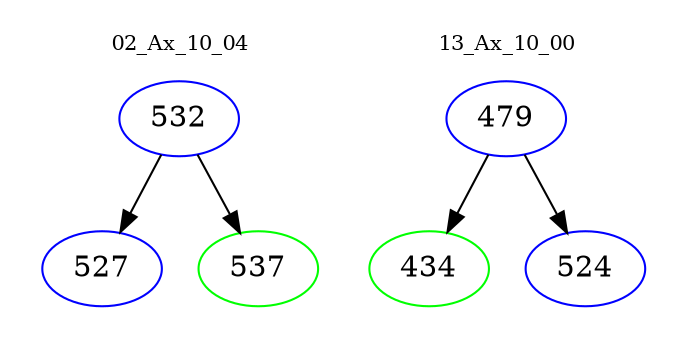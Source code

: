 digraph{
subgraph cluster_0 {
color = white
label = "02_Ax_10_04";
fontsize=10;
T0_532 [label="532", color="blue"]
T0_532 -> T0_527 [color="black"]
T0_527 [label="527", color="blue"]
T0_532 -> T0_537 [color="black"]
T0_537 [label="537", color="green"]
}
subgraph cluster_1 {
color = white
label = "13_Ax_10_00";
fontsize=10;
T1_479 [label="479", color="blue"]
T1_479 -> T1_434 [color="black"]
T1_434 [label="434", color="green"]
T1_479 -> T1_524 [color="black"]
T1_524 [label="524", color="blue"]
}
}
